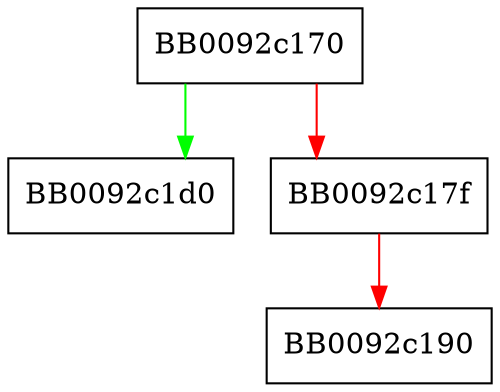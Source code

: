 digraph read_encoded_value_with_base {
  node [shape="box"];
  graph [splines=ortho];
  BB0092c170 -> BB0092c1d0 [color="green"];
  BB0092c170 -> BB0092c17f [color="red"];
  BB0092c17f -> BB0092c190 [color="red"];
}